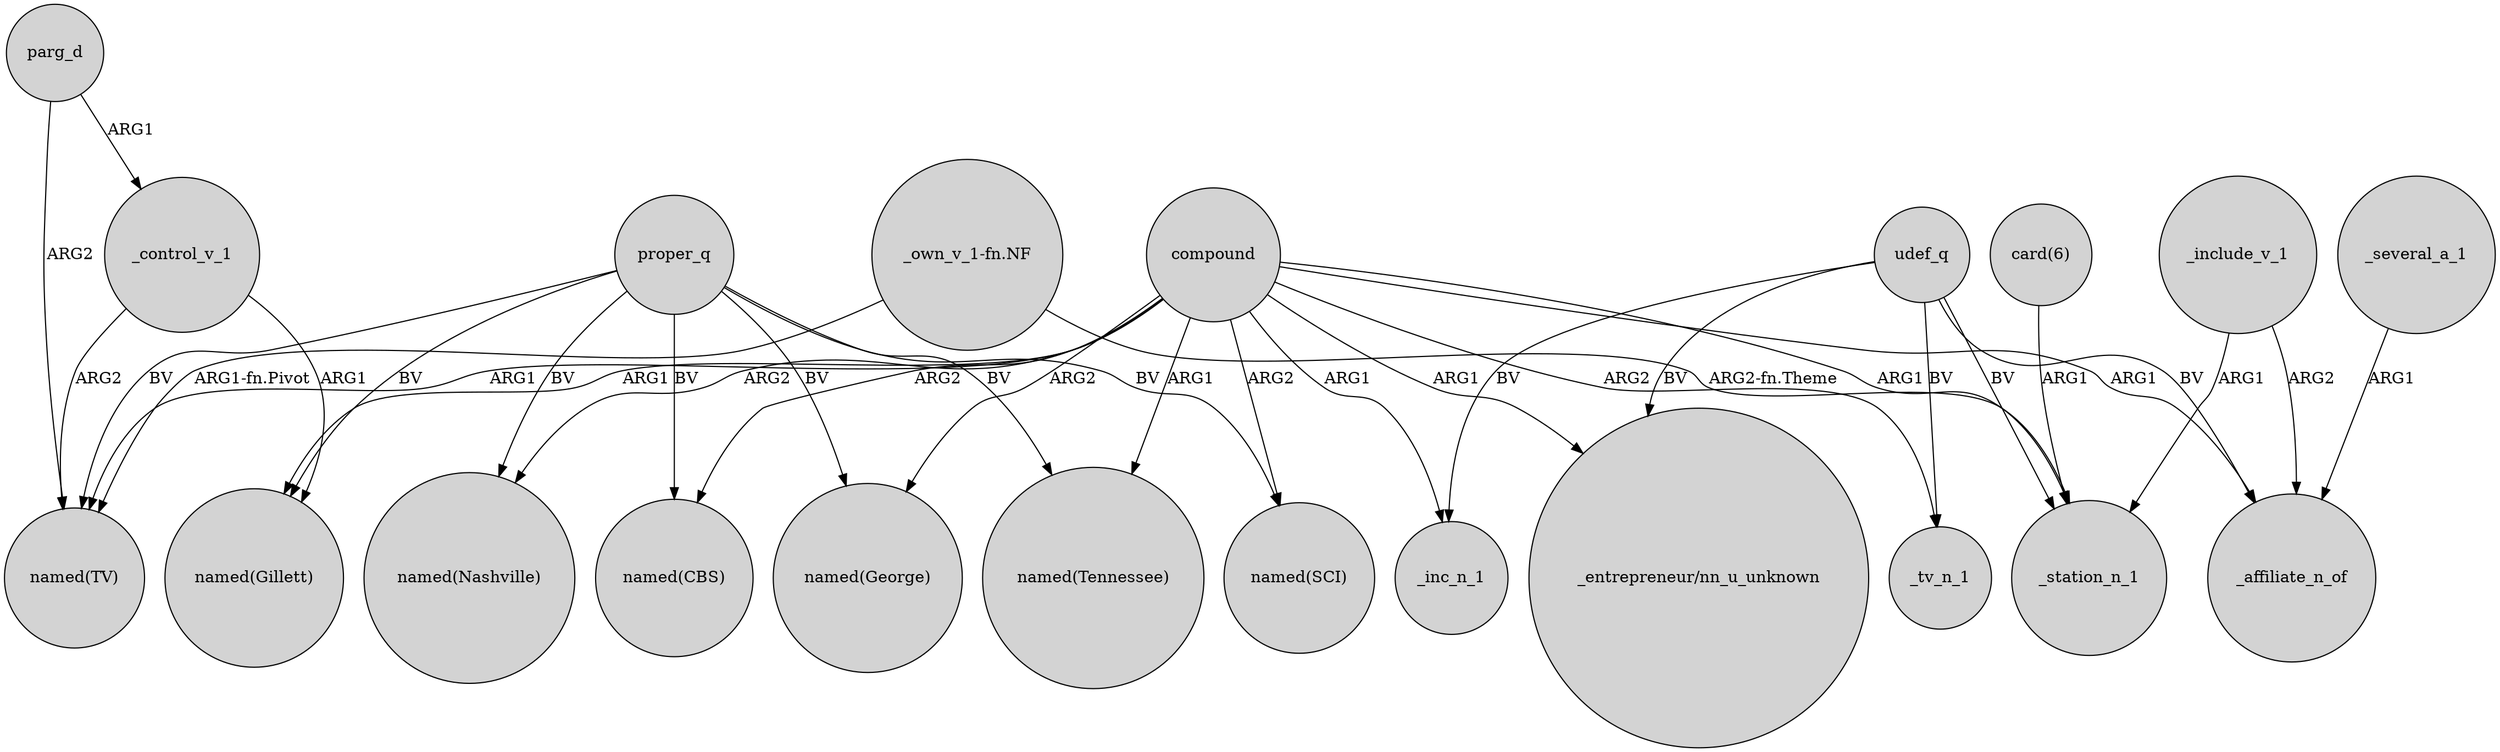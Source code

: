 digraph {
	node [shape=circle style=filled]
	_control_v_1 -> "named(TV)" [label=ARG2]
	_several_a_1 -> _affiliate_n_of [label=ARG1]
	udef_q -> "_entrepreneur/nn_u_unknown" [label=BV]
	udef_q -> _inc_n_1 [label=BV]
	"card(6)" -> _station_n_1 [label=ARG1]
	parg_d -> "named(TV)" [label=ARG2]
	proper_q -> "named(CBS)" [label=BV]
	compound -> _tv_n_1 [label=ARG2]
	udef_q -> _tv_n_1 [label=BV]
	"_own_v_1-fn.NF" -> _station_n_1 [label="ARG2-fn.Theme"]
	_control_v_1 -> "named(Gillett)" [label=ARG1]
	parg_d -> _control_v_1 [label=ARG1]
	compound -> "named(George)" [label=ARG2]
	proper_q -> "named(TV)" [label=BV]
	compound -> "named(Tennessee)" [label=ARG1]
	_include_v_1 -> _affiliate_n_of [label=ARG2]
	udef_q -> _affiliate_n_of [label=BV]
	compound -> "named(Nashville)" [label=ARG2]
	compound -> _station_n_1 [label=ARG1]
	compound -> "named(CBS)" [label=ARG2]
	compound -> "named(SCI)" [label=ARG2]
	compound -> _affiliate_n_of [label=ARG1]
	"_own_v_1-fn.NF" -> "named(TV)" [label="ARG1-fn.Pivot"]
	proper_q -> "named(George)" [label=BV]
	proper_q -> "named(Gillett)" [label=BV]
	udef_q -> _station_n_1 [label=BV]
	proper_q -> "named(Tennessee)" [label=BV]
	compound -> _inc_n_1 [label=ARG1]
	_include_v_1 -> _station_n_1 [label=ARG1]
	compound -> "named(Gillett)" [label=ARG1]
	compound -> "named(TV)" [label=ARG1]
	proper_q -> "named(SCI)" [label=BV]
	proper_q -> "named(Nashville)" [label=BV]
	compound -> "_entrepreneur/nn_u_unknown" [label=ARG1]
}
